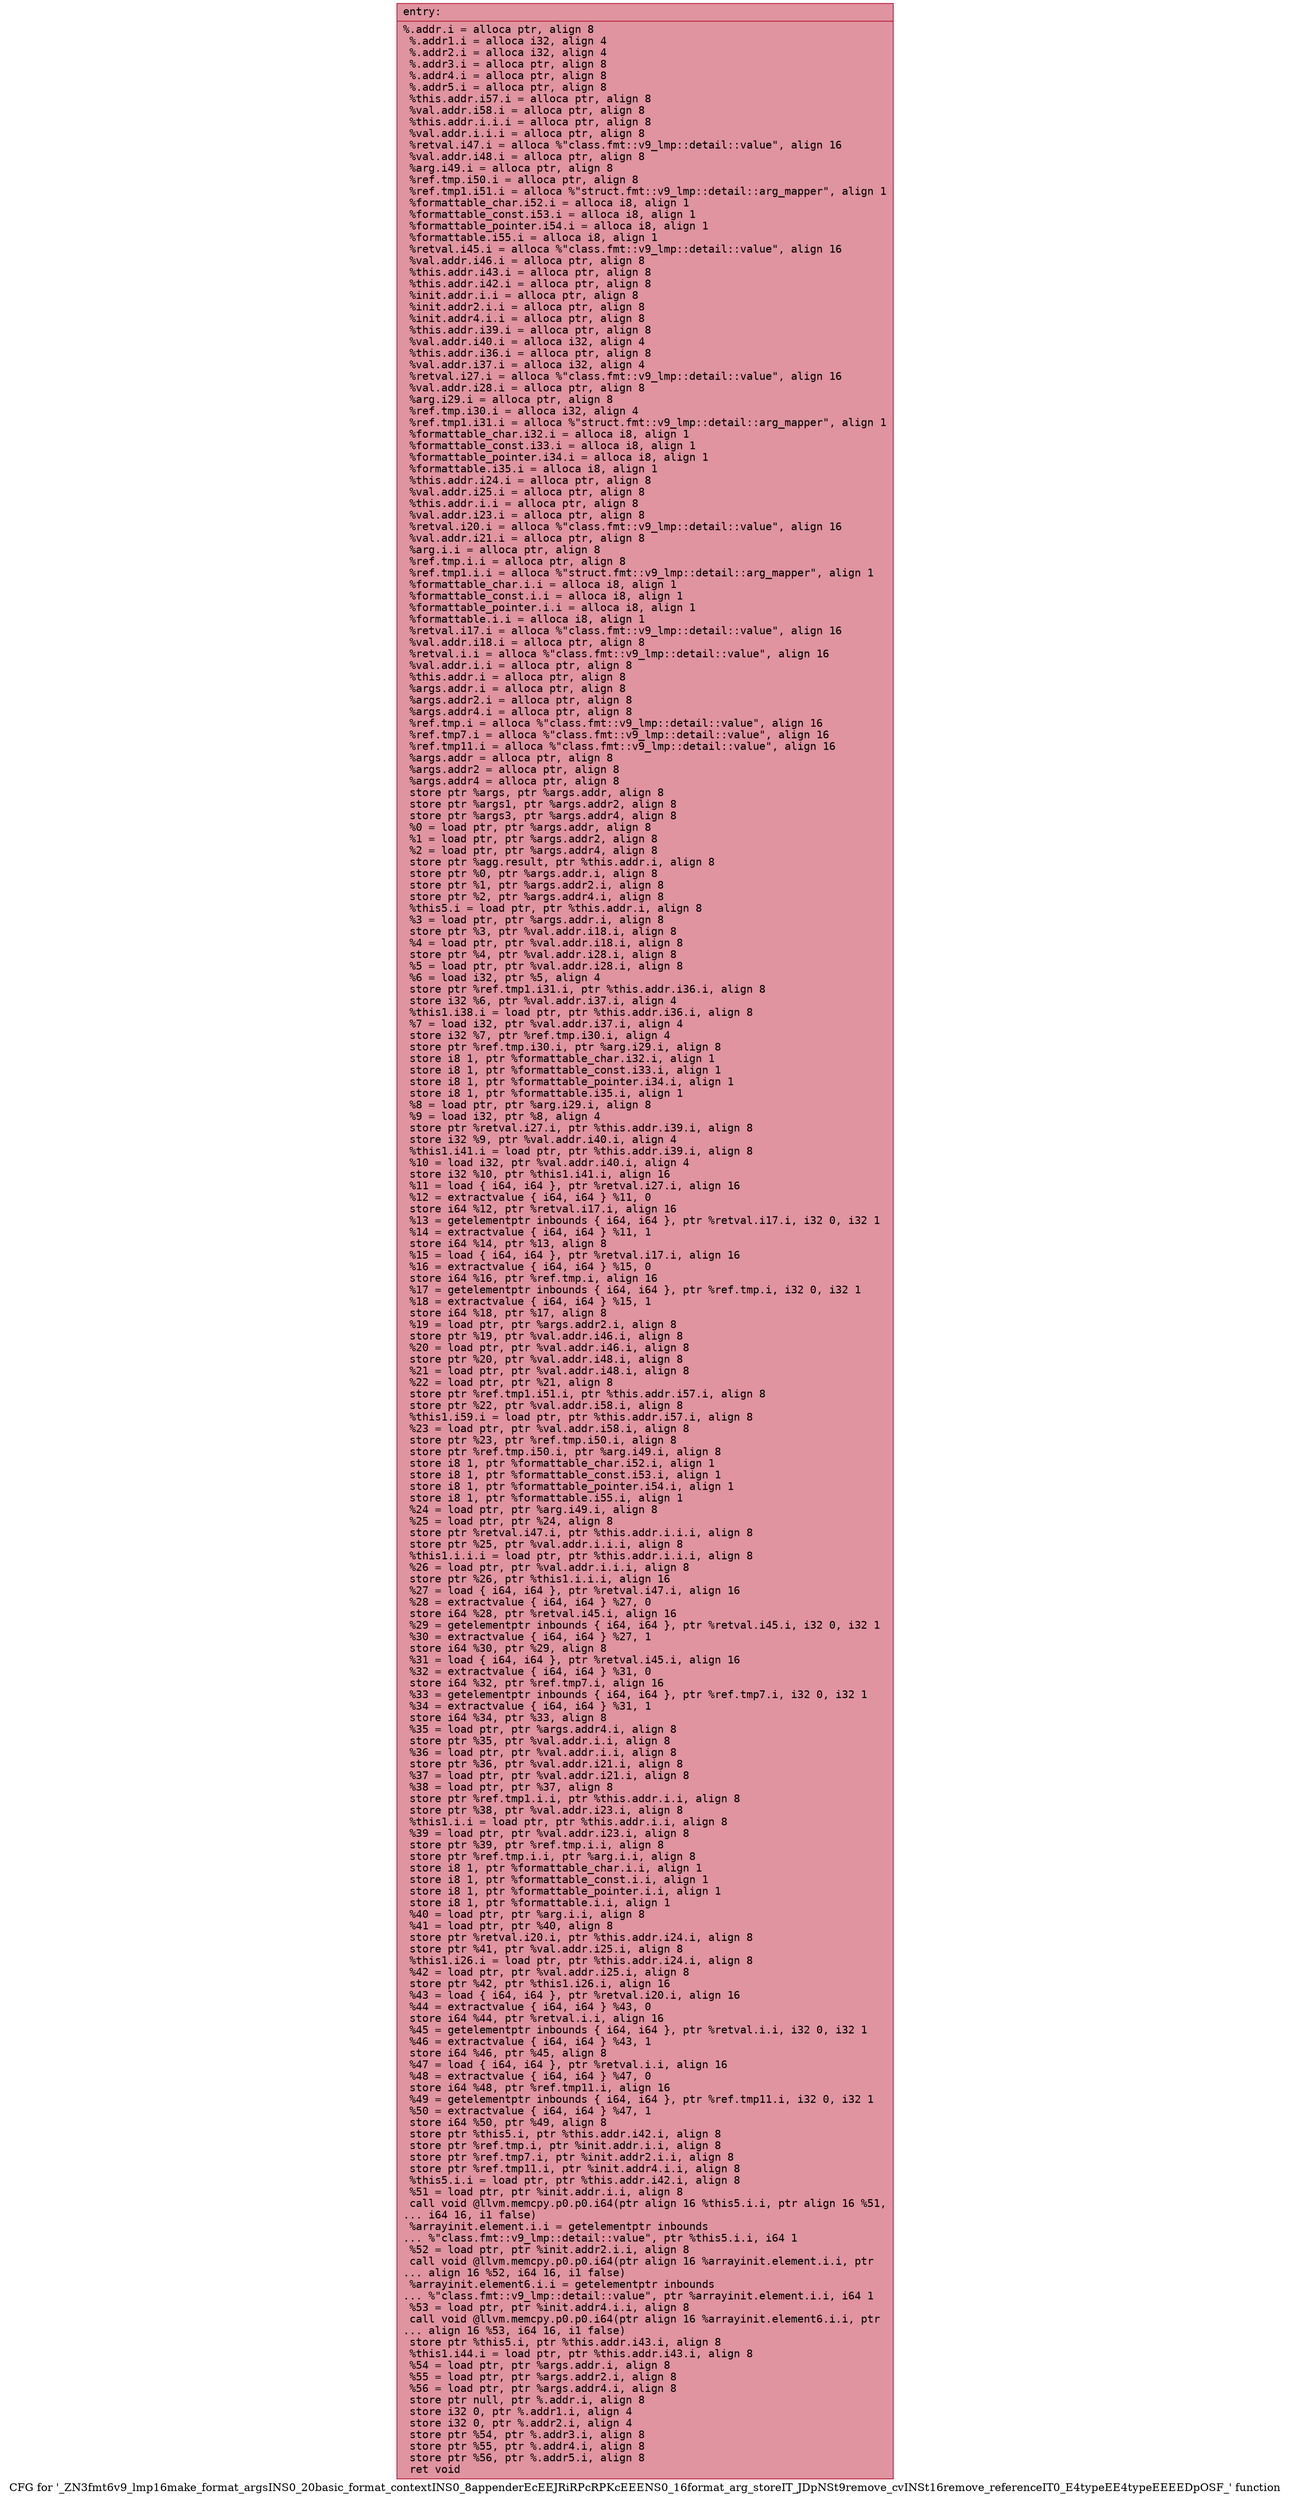 digraph "CFG for '_ZN3fmt6v9_lmp16make_format_argsINS0_20basic_format_contextINS0_8appenderEcEEJRiRPcRPKcEEENS0_16format_arg_storeIT_JDpNSt9remove_cvINSt16remove_referenceIT0_E4typeEE4typeEEEEDpOSF_' function" {
	label="CFG for '_ZN3fmt6v9_lmp16make_format_argsINS0_20basic_format_contextINS0_8appenderEcEEJRiRPcRPKcEEENS0_16format_arg_storeIT_JDpNSt9remove_cvINSt16remove_referenceIT0_E4typeEE4typeEEEEDpOSF_' function";

	Node0x562846a50a20 [shape=record,color="#b70d28ff", style=filled, fillcolor="#b70d2870" fontname="Courier",label="{entry:\l|  %.addr.i = alloca ptr, align 8\l  %.addr1.i = alloca i32, align 4\l  %.addr2.i = alloca i32, align 4\l  %.addr3.i = alloca ptr, align 8\l  %.addr4.i = alloca ptr, align 8\l  %.addr5.i = alloca ptr, align 8\l  %this.addr.i57.i = alloca ptr, align 8\l  %val.addr.i58.i = alloca ptr, align 8\l  %this.addr.i.i.i = alloca ptr, align 8\l  %val.addr.i.i.i = alloca ptr, align 8\l  %retval.i47.i = alloca %\"class.fmt::v9_lmp::detail::value\", align 16\l  %val.addr.i48.i = alloca ptr, align 8\l  %arg.i49.i = alloca ptr, align 8\l  %ref.tmp.i50.i = alloca ptr, align 8\l  %ref.tmp1.i51.i = alloca %\"struct.fmt::v9_lmp::detail::arg_mapper\", align 1\l  %formattable_char.i52.i = alloca i8, align 1\l  %formattable_const.i53.i = alloca i8, align 1\l  %formattable_pointer.i54.i = alloca i8, align 1\l  %formattable.i55.i = alloca i8, align 1\l  %retval.i45.i = alloca %\"class.fmt::v9_lmp::detail::value\", align 16\l  %val.addr.i46.i = alloca ptr, align 8\l  %this.addr.i43.i = alloca ptr, align 8\l  %this.addr.i42.i = alloca ptr, align 8\l  %init.addr.i.i = alloca ptr, align 8\l  %init.addr2.i.i = alloca ptr, align 8\l  %init.addr4.i.i = alloca ptr, align 8\l  %this.addr.i39.i = alloca ptr, align 8\l  %val.addr.i40.i = alloca i32, align 4\l  %this.addr.i36.i = alloca ptr, align 8\l  %val.addr.i37.i = alloca i32, align 4\l  %retval.i27.i = alloca %\"class.fmt::v9_lmp::detail::value\", align 16\l  %val.addr.i28.i = alloca ptr, align 8\l  %arg.i29.i = alloca ptr, align 8\l  %ref.tmp.i30.i = alloca i32, align 4\l  %ref.tmp1.i31.i = alloca %\"struct.fmt::v9_lmp::detail::arg_mapper\", align 1\l  %formattable_char.i32.i = alloca i8, align 1\l  %formattable_const.i33.i = alloca i8, align 1\l  %formattable_pointer.i34.i = alloca i8, align 1\l  %formattable.i35.i = alloca i8, align 1\l  %this.addr.i24.i = alloca ptr, align 8\l  %val.addr.i25.i = alloca ptr, align 8\l  %this.addr.i.i = alloca ptr, align 8\l  %val.addr.i23.i = alloca ptr, align 8\l  %retval.i20.i = alloca %\"class.fmt::v9_lmp::detail::value\", align 16\l  %val.addr.i21.i = alloca ptr, align 8\l  %arg.i.i = alloca ptr, align 8\l  %ref.tmp.i.i = alloca ptr, align 8\l  %ref.tmp1.i.i = alloca %\"struct.fmt::v9_lmp::detail::arg_mapper\", align 1\l  %formattable_char.i.i = alloca i8, align 1\l  %formattable_const.i.i = alloca i8, align 1\l  %formattable_pointer.i.i = alloca i8, align 1\l  %formattable.i.i = alloca i8, align 1\l  %retval.i17.i = alloca %\"class.fmt::v9_lmp::detail::value\", align 16\l  %val.addr.i18.i = alloca ptr, align 8\l  %retval.i.i = alloca %\"class.fmt::v9_lmp::detail::value\", align 16\l  %val.addr.i.i = alloca ptr, align 8\l  %this.addr.i = alloca ptr, align 8\l  %args.addr.i = alloca ptr, align 8\l  %args.addr2.i = alloca ptr, align 8\l  %args.addr4.i = alloca ptr, align 8\l  %ref.tmp.i = alloca %\"class.fmt::v9_lmp::detail::value\", align 16\l  %ref.tmp7.i = alloca %\"class.fmt::v9_lmp::detail::value\", align 16\l  %ref.tmp11.i = alloca %\"class.fmt::v9_lmp::detail::value\", align 16\l  %args.addr = alloca ptr, align 8\l  %args.addr2 = alloca ptr, align 8\l  %args.addr4 = alloca ptr, align 8\l  store ptr %args, ptr %args.addr, align 8\l  store ptr %args1, ptr %args.addr2, align 8\l  store ptr %args3, ptr %args.addr4, align 8\l  %0 = load ptr, ptr %args.addr, align 8\l  %1 = load ptr, ptr %args.addr2, align 8\l  %2 = load ptr, ptr %args.addr4, align 8\l  store ptr %agg.result, ptr %this.addr.i, align 8\l  store ptr %0, ptr %args.addr.i, align 8\l  store ptr %1, ptr %args.addr2.i, align 8\l  store ptr %2, ptr %args.addr4.i, align 8\l  %this5.i = load ptr, ptr %this.addr.i, align 8\l  %3 = load ptr, ptr %args.addr.i, align 8\l  store ptr %3, ptr %val.addr.i18.i, align 8\l  %4 = load ptr, ptr %val.addr.i18.i, align 8\l  store ptr %4, ptr %val.addr.i28.i, align 8\l  %5 = load ptr, ptr %val.addr.i28.i, align 8\l  %6 = load i32, ptr %5, align 4\l  store ptr %ref.tmp1.i31.i, ptr %this.addr.i36.i, align 8\l  store i32 %6, ptr %val.addr.i37.i, align 4\l  %this1.i38.i = load ptr, ptr %this.addr.i36.i, align 8\l  %7 = load i32, ptr %val.addr.i37.i, align 4\l  store i32 %7, ptr %ref.tmp.i30.i, align 4\l  store ptr %ref.tmp.i30.i, ptr %arg.i29.i, align 8\l  store i8 1, ptr %formattable_char.i32.i, align 1\l  store i8 1, ptr %formattable_const.i33.i, align 1\l  store i8 1, ptr %formattable_pointer.i34.i, align 1\l  store i8 1, ptr %formattable.i35.i, align 1\l  %8 = load ptr, ptr %arg.i29.i, align 8\l  %9 = load i32, ptr %8, align 4\l  store ptr %retval.i27.i, ptr %this.addr.i39.i, align 8\l  store i32 %9, ptr %val.addr.i40.i, align 4\l  %this1.i41.i = load ptr, ptr %this.addr.i39.i, align 8\l  %10 = load i32, ptr %val.addr.i40.i, align 4\l  store i32 %10, ptr %this1.i41.i, align 16\l  %11 = load \{ i64, i64 \}, ptr %retval.i27.i, align 16\l  %12 = extractvalue \{ i64, i64 \} %11, 0\l  store i64 %12, ptr %retval.i17.i, align 16\l  %13 = getelementptr inbounds \{ i64, i64 \}, ptr %retval.i17.i, i32 0, i32 1\l  %14 = extractvalue \{ i64, i64 \} %11, 1\l  store i64 %14, ptr %13, align 8\l  %15 = load \{ i64, i64 \}, ptr %retval.i17.i, align 16\l  %16 = extractvalue \{ i64, i64 \} %15, 0\l  store i64 %16, ptr %ref.tmp.i, align 16\l  %17 = getelementptr inbounds \{ i64, i64 \}, ptr %ref.tmp.i, i32 0, i32 1\l  %18 = extractvalue \{ i64, i64 \} %15, 1\l  store i64 %18, ptr %17, align 8\l  %19 = load ptr, ptr %args.addr2.i, align 8\l  store ptr %19, ptr %val.addr.i46.i, align 8\l  %20 = load ptr, ptr %val.addr.i46.i, align 8\l  store ptr %20, ptr %val.addr.i48.i, align 8\l  %21 = load ptr, ptr %val.addr.i48.i, align 8\l  %22 = load ptr, ptr %21, align 8\l  store ptr %ref.tmp1.i51.i, ptr %this.addr.i57.i, align 8\l  store ptr %22, ptr %val.addr.i58.i, align 8\l  %this1.i59.i = load ptr, ptr %this.addr.i57.i, align 8\l  %23 = load ptr, ptr %val.addr.i58.i, align 8\l  store ptr %23, ptr %ref.tmp.i50.i, align 8\l  store ptr %ref.tmp.i50.i, ptr %arg.i49.i, align 8\l  store i8 1, ptr %formattable_char.i52.i, align 1\l  store i8 1, ptr %formattable_const.i53.i, align 1\l  store i8 1, ptr %formattable_pointer.i54.i, align 1\l  store i8 1, ptr %formattable.i55.i, align 1\l  %24 = load ptr, ptr %arg.i49.i, align 8\l  %25 = load ptr, ptr %24, align 8\l  store ptr %retval.i47.i, ptr %this.addr.i.i.i, align 8\l  store ptr %25, ptr %val.addr.i.i.i, align 8\l  %this1.i.i.i = load ptr, ptr %this.addr.i.i.i, align 8\l  %26 = load ptr, ptr %val.addr.i.i.i, align 8\l  store ptr %26, ptr %this1.i.i.i, align 16\l  %27 = load \{ i64, i64 \}, ptr %retval.i47.i, align 16\l  %28 = extractvalue \{ i64, i64 \} %27, 0\l  store i64 %28, ptr %retval.i45.i, align 16\l  %29 = getelementptr inbounds \{ i64, i64 \}, ptr %retval.i45.i, i32 0, i32 1\l  %30 = extractvalue \{ i64, i64 \} %27, 1\l  store i64 %30, ptr %29, align 8\l  %31 = load \{ i64, i64 \}, ptr %retval.i45.i, align 16\l  %32 = extractvalue \{ i64, i64 \} %31, 0\l  store i64 %32, ptr %ref.tmp7.i, align 16\l  %33 = getelementptr inbounds \{ i64, i64 \}, ptr %ref.tmp7.i, i32 0, i32 1\l  %34 = extractvalue \{ i64, i64 \} %31, 1\l  store i64 %34, ptr %33, align 8\l  %35 = load ptr, ptr %args.addr4.i, align 8\l  store ptr %35, ptr %val.addr.i.i, align 8\l  %36 = load ptr, ptr %val.addr.i.i, align 8\l  store ptr %36, ptr %val.addr.i21.i, align 8\l  %37 = load ptr, ptr %val.addr.i21.i, align 8\l  %38 = load ptr, ptr %37, align 8\l  store ptr %ref.tmp1.i.i, ptr %this.addr.i.i, align 8\l  store ptr %38, ptr %val.addr.i23.i, align 8\l  %this1.i.i = load ptr, ptr %this.addr.i.i, align 8\l  %39 = load ptr, ptr %val.addr.i23.i, align 8\l  store ptr %39, ptr %ref.tmp.i.i, align 8\l  store ptr %ref.tmp.i.i, ptr %arg.i.i, align 8\l  store i8 1, ptr %formattable_char.i.i, align 1\l  store i8 1, ptr %formattable_const.i.i, align 1\l  store i8 1, ptr %formattable_pointer.i.i, align 1\l  store i8 1, ptr %formattable.i.i, align 1\l  %40 = load ptr, ptr %arg.i.i, align 8\l  %41 = load ptr, ptr %40, align 8\l  store ptr %retval.i20.i, ptr %this.addr.i24.i, align 8\l  store ptr %41, ptr %val.addr.i25.i, align 8\l  %this1.i26.i = load ptr, ptr %this.addr.i24.i, align 8\l  %42 = load ptr, ptr %val.addr.i25.i, align 8\l  store ptr %42, ptr %this1.i26.i, align 16\l  %43 = load \{ i64, i64 \}, ptr %retval.i20.i, align 16\l  %44 = extractvalue \{ i64, i64 \} %43, 0\l  store i64 %44, ptr %retval.i.i, align 16\l  %45 = getelementptr inbounds \{ i64, i64 \}, ptr %retval.i.i, i32 0, i32 1\l  %46 = extractvalue \{ i64, i64 \} %43, 1\l  store i64 %46, ptr %45, align 8\l  %47 = load \{ i64, i64 \}, ptr %retval.i.i, align 16\l  %48 = extractvalue \{ i64, i64 \} %47, 0\l  store i64 %48, ptr %ref.tmp11.i, align 16\l  %49 = getelementptr inbounds \{ i64, i64 \}, ptr %ref.tmp11.i, i32 0, i32 1\l  %50 = extractvalue \{ i64, i64 \} %47, 1\l  store i64 %50, ptr %49, align 8\l  store ptr %this5.i, ptr %this.addr.i42.i, align 8\l  store ptr %ref.tmp.i, ptr %init.addr.i.i, align 8\l  store ptr %ref.tmp7.i, ptr %init.addr2.i.i, align 8\l  store ptr %ref.tmp11.i, ptr %init.addr4.i.i, align 8\l  %this5.i.i = load ptr, ptr %this.addr.i42.i, align 8\l  %51 = load ptr, ptr %init.addr.i.i, align 8\l  call void @llvm.memcpy.p0.p0.i64(ptr align 16 %this5.i.i, ptr align 16 %51,\l... i64 16, i1 false)\l  %arrayinit.element.i.i = getelementptr inbounds\l... %\"class.fmt::v9_lmp::detail::value\", ptr %this5.i.i, i64 1\l  %52 = load ptr, ptr %init.addr2.i.i, align 8\l  call void @llvm.memcpy.p0.p0.i64(ptr align 16 %arrayinit.element.i.i, ptr\l... align 16 %52, i64 16, i1 false)\l  %arrayinit.element6.i.i = getelementptr inbounds\l... %\"class.fmt::v9_lmp::detail::value\", ptr %arrayinit.element.i.i, i64 1\l  %53 = load ptr, ptr %init.addr4.i.i, align 8\l  call void @llvm.memcpy.p0.p0.i64(ptr align 16 %arrayinit.element6.i.i, ptr\l... align 16 %53, i64 16, i1 false)\l  store ptr %this5.i, ptr %this.addr.i43.i, align 8\l  %this1.i44.i = load ptr, ptr %this.addr.i43.i, align 8\l  %54 = load ptr, ptr %args.addr.i, align 8\l  %55 = load ptr, ptr %args.addr2.i, align 8\l  %56 = load ptr, ptr %args.addr4.i, align 8\l  store ptr null, ptr %.addr.i, align 8\l  store i32 0, ptr %.addr1.i, align 4\l  store i32 0, ptr %.addr2.i, align 4\l  store ptr %54, ptr %.addr3.i, align 8\l  store ptr %55, ptr %.addr4.i, align 8\l  store ptr %56, ptr %.addr5.i, align 8\l  ret void\l}"];
}
